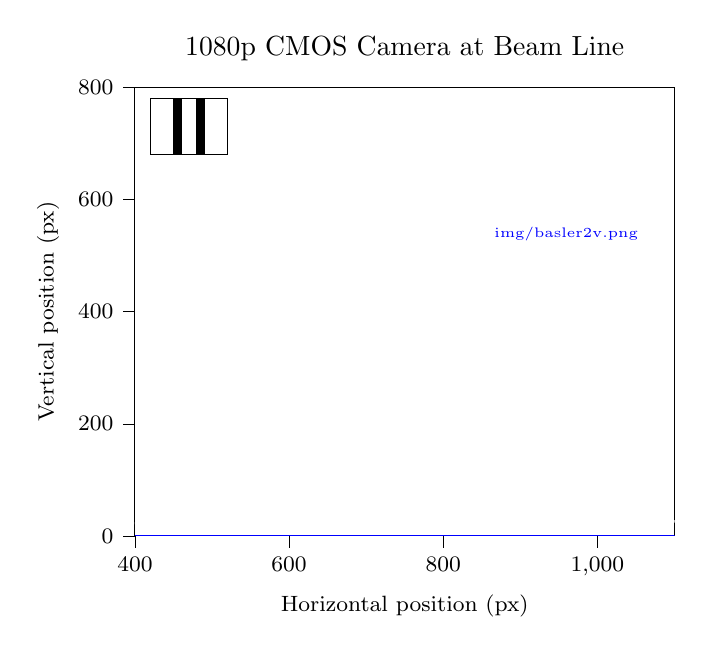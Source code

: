 ﻿% This file was created with tikzplotlib v0.10.1.
\begin{tikzpicture}

\begin{axis}[
title=1080p CMOS Camera at Beam Line,
try min ticks=5,
max space between ticks=60,
tick align=outside,
tick pos=left,
x grid style={darkgray176},
xlabel={Horizontal position (px)},
xmin=400, xmax=1100,
xtick style={color=black},
y grid style={darkgray176},
ylabel={Vertical position (px)},
ymin=0, ymax=800,
ytick style={color=black},
label style={font=\footnotesize},
tick  label style={font=\footnotesize},
legend style={font=\footnotesize}
]

\addplot graphics [includegraphics cmd=\pgfimage,xmin=0, xmax=1919, ymin=0, ymax=1079] {img/basler2v.png};
\addplot [thick, white]
coordinates {%
(0,1.352)
(1,1.422)
(2,2.093)
(3,2.215)
(4,2.137)
(5,1.985)
(6,2.152)
(7,2.359)
(8,1.685)
(9,1.7)
(10,2.152)
(11,2.159)
(12,2.033)
(13,1.819)
(14,2.367)
(15,2.611)
(16,1.974)
(17,1.833)
(18,2.244)
(19,2.359)
(20,1.881)
(21,1.878)
(22,2.385)
(23,2.404)
(24,1.874)
(25,1.789)
(26,2.563)
(27,2.704)
(28,2.17)
(29,2.093)
(30,2.137)
(31,2.259)
(32,1.833)
(33,1.948)
(34,2.533)
(35,2.637)
(36,2.219)
(37,2.011)
(38,2.367)
(39,2.467)
(40,2.137)
(41,2.0)
(42,2.437)
(43,2.53)
(44,2.293)
(45,2.022)
(46,2.352)
(47,2.526)
(48,2.152)
(49,2.122)
(50,2.356)
(51,2.533)
(52,2.185)
(53,2.052)
(54,2.604)
(55,2.715)
(56,2.067)
(57,2.052)
(58,2.496)
(59,2.678)
(60,2.152)
(61,2.056)
(62,2.47)
(63,2.767)
(64,2.093)
(65,2.085)
(66,2.656)
(67,2.867)
(68,2.478)
(69,2.3)
(70,2.519)
(71,2.6)
(72,2.244)
(73,2.096)
(74,2.656)
(75,2.707)
(76,2.507)
(77,2.237)
(78,2.793)
(79,2.841)
(80,2.467)
(81,2.589)
(82,2.859)
(83,2.833)
(84,2.507)
(85,2.47)
(86,2.893)
(87,2.967)
(88,2.441)
(89,2.407)
(90,3.374)
(91,3.422)
(92,3.056)
(93,2.933)
(94,2.904)
(95,3.026)
(96,2.796)
(97,2.696)
(98,3.233)
(99,3.367)
(100,3.022)
(101,2.967)
(102,3.341)
(103,3.422)
(104,2.811)
(105,2.907)
(106,3.411)
(107,3.485)
(108,3.178)
(109,3.107)
(110,3.504)
(111,3.574)
(112,3.174)
(113,3.156)
(114,3.526)
(115,3.511)
(116,3.248)
(117,3.193)
(118,3.659)
(119,3.756)
(120,3.352)
(121,3.441)
(122,3.789)
(123,3.77)
(124,3.4)
(125,3.326)
(126,3.793)
(127,3.967)
(128,3.515)
(129,3.396)
(130,4.019)
(131,4.17)
(132,3.785)
(133,3.637)
(134,3.974)
(135,4.078)
(136,3.774)
(137,3.819)
(138,4.189)
(139,4.178)
(140,3.9)
(141,3.83)
(142,4.204)
(143,4.337)
(144,4.0)
(145,3.985)
(146,4.419)
(147,4.433)
(148,4.204)
(149,4.03)
(150,4.385)
(151,4.63)
(152,4.144)
(153,4.022)
(154,4.774)
(155,4.889)
(156,4.522)
(157,4.559)
(158,4.444)
(159,4.663)
(160,4.178)
(161,4.27)
(162,4.911)
(163,5.026)
(164,4.681)
(165,4.593)
(166,4.937)
(167,5.085)
(168,4.456)
(169,4.463)
(170,5.022)
(171,5.167)
(172,4.97)
(173,4.885)
(174,5.215)
(175,5.315)
(176,4.9)
(177,4.826)
(178,5.181)
(179,5.356)
(180,4.944)
(181,4.896)
(182,5.459)
(183,5.563)
(184,5.267)
(185,5.304)
(186,5.615)
(187,5.596)
(188,5.174)
(189,5.115)
(190,5.589)
(191,5.689)
(192,5.244)
(193,5.148)
(194,5.856)
(195,5.807)
(196,5.663)
(197,5.522)
(198,5.859)
(199,5.985)
(200,5.493)
(201,5.504)
(202,6.167)
(203,6.248)
(204,5.611)
(205,5.481)
(206,6.27)
(207,6.285)
(208,6.03)
(209,5.989)
(210,6.274)
(211,6.404)
(212,6.015)
(213,5.948)
(214,6.578)
(215,6.689)
(216,6.041)
(217,5.896)
(218,6.752)
(219,6.867)
(220,6.489)
(221,6.407)
(222,6.57)
(223,6.685)
(224,6.404)
(225,6.337)
(226,7.052)
(227,7.022)
(228,6.578)
(229,6.57)
(230,7.137)
(231,7.333)
(232,6.822)
(233,6.863)
(234,7.341)
(235,7.493)
(236,7.181)
(237,6.878)
(238,7.441)
(239,7.626)
(240,7.322)
(241,7.204)
(242,7.667)
(243,7.904)
(244,7.519)
(245,7.341)
(246,7.926)
(247,8.17)
(248,7.667)
(249,7.656)
(250,8.078)
(251,8.189)
(252,7.822)
(253,7.685)
(254,8.326)
(255,8.37)
(256,7.933)
(257,7.985)
(258,8.589)
(259,8.767)
(260,8.37)
(261,8.267)
(262,8.711)
(263,8.9)
(264,8.426)
(265,8.367)
(266,9.041)
(267,9.156)
(268,8.793)
(269,8.767)
(270,9.33)
(271,9.474)
(272,9.078)
(273,8.996)
(274,9.481)
(275,9.719)
(276,9.356)
(277,9.189)
(278,9.926)
(279,9.959)
(280,9.489)
(281,9.663)
(282,10.244)
(283,10.452)
(284,10.122)
(285,10.233)
(286,10.13)
(287,10.407)
(288,10.081)
(289,10.163)
(290,10.807)
(291,10.919)
(292,10.467)
(293,10.556)
(294,10.985)
(295,11.2)
(296,10.726)
(297,10.778)
(298,11.426)
(299,11.5)
(300,11.107)
(301,11.137)
(302,11.752)
(303,11.889)
(304,11.548)
(305,11.511)
(306,12.096)
(307,12.185)
(308,11.756)
(309,11.841)
(310,12.293)
(311,12.593)
(312,12.204)
(313,12.296)
(314,12.77)
(315,13.026)
(316,12.422)
(317,12.626)
(318,13.041)
(319,13.063)
(320,12.826)
(321,12.941)
(322,13.448)
(323,13.663)
(324,13.196)
(325,13.326)
(326,13.919)
(327,14.033)
(328,13.604)
(329,13.489)
(330,14.219)
(331,14.481)
(332,14.122)
(333,14.063)
(334,14.785)
(335,14.941)
(336,14.426)
(337,14.544)
(338,15.056)
(339,15.278)
(340,14.93)
(341,14.915)
(342,15.526)
(343,15.648)
(344,15.248)
(345,15.374)
(346,16.122)
(347,16.319)
(348,16.1)
(349,16.181)
(350,16.352)
(351,16.563)
(352,16.326)
(353,16.185)
(354,16.937)
(355,17.107)
(356,16.896)
(357,16.841)
(358,17.5)
(359,17.744)
(360,17.363)
(361,17.422)
(362,18.219)
(363,18.237)
(364,18.015)
(365,17.9)
(366,18.544)
(367,18.778)
(368,18.322)
(369,18.378)
(370,19.204)
(371,19.326)
(372,18.948)
(373,18.874)
(374,19.726)
(375,19.8)
(376,19.411)
(377,19.463)
(378,20.111)
(379,20.285)
(380,19.926)
(381,20.004)
(382,20.626)
(383,20.97)
(384,20.548)
(385,20.607)
(386,21.459)
(387,21.607)
(388,21.293)
(389,21.178)
(390,21.904)
(391,22.056)
(392,21.604)
(393,21.637)
(394,22.452)
(395,22.681)
(396,22.096)
(397,22.122)
(398,22.826)
(399,22.981)
(400,22.537)
(401,22.637)
(402,23.415)
(403,23.441)
(404,23.022)
(405,23.152)
(406,23.863)
(407,24.204)
(408,23.807)
(409,23.844)
(410,24.974)
(411,25.026)
(412,24.785)
(413,25.022)
(414,25.519)
(415,25.537)
(416,25.274)
(417,25.289)
(418,26.156)
(419,26.422)
(420,26.185)
(421,26.219)
(422,26.856)
(423,27.244)
(424,26.678)
(425,26.896)
(426,27.837)
(427,28.096)
(428,27.819)
(429,27.959)
(430,29.011)
(431,29.548)
(432,29.111)
(433,29.578)
(434,30.263)
(435,30.778)
(436,30.644)
(437,30.819)
(438,31.596)
(439,32.089)
(440,31.904)
(441,32.244)
(442,32.956)
(443,33.456)
(444,33.219)
(445,33.467)
(446,34.289)
(447,34.452)
(448,34.37)
(449,34.622)
(450,35.352)
(451,35.715)
(452,35.796)
(453,36.019)
(454,36.793)
(455,37.226)
(456,36.996)
(457,37.2)
(458,38.163)
(459,38.711)
(460,38.619)
(461,38.885)
(462,39.785)
(463,40.404)
(464,40.259)
(465,40.426)
(466,41.244)
(467,41.411)
(468,41.322)
(469,41.478)
(470,42.122)
(471,42.611)
(472,42.563)
(473,42.411)
(474,43.707)
(475,43.841)
(476,43.77)
(477,43.944)
(478,43.996)
(479,44.381)
(480,44.378)
(481,44.526)
(482,45.641)
(483,46.0)
(484,45.815)
(485,46.022)
(486,46.841)
(487,47.052)
(488,46.763)
(489,47.185)
(490,48.119)
(491,48.43)
(492,48.167)
(493,48.237)
(494,49.037)
(495,49.274)
(496,49.222)
(497,49.256)
(498,49.904)
(499,50.389)
(500,49.978)
(501,50.007)
(502,50.904)
(503,50.907)
(504,50.767)
(505,50.974)
(506,51.596)
(507,51.959)
(508,52.015)
(509,52.159)
(510,53.078)
(511,53.344)
(512,53.419)
(513,53.696)
(514,54.789)
(515,55.319)
(516,55.174)
(517,55.489)
(518,56.248)
(519,56.759)
(520,56.219)
(521,56.533)
(522,57.626)
(523,57.759)
(524,57.541)
(525,57.678)
(526,58.493)
(527,59.044)
(528,58.47)
(529,58.567)
(530,59.296)
(531,59.737)
(532,59.404)
(533,59.585)
(534,60.319)
(535,60.526)
(536,60.381)
(537,60.367)
(538,61.615)
(539,61.948)
(540,61.622)
(541,61.756)
(542,62.115)
(543,62.348)
(544,62.141)
(545,62.393)
(546,63.178)
(547,63.352)
(548,63.189)
(549,63.219)
(550,63.993)
(551,64.07)
(552,63.856)
(553,63.859)
(554,64.8)
(555,64.907)
(556,64.652)
(557,64.819)
(558,65.633)
(559,65.826)
(560,65.456)
(561,65.715)
(562,66.396)
(563,66.567)
(564,66.2)
(565,66.196)
(566,66.763)
(567,67.256)
(568,66.57)
(569,66.556)
(570,67.293)
(571,67.67)
(572,67.244)
(573,67.293)
(574,67.722)
(575,68.13)
(576,67.707)
(577,68.226)
(578,69.011)
(579,69.485)
(580,69.237)
(581,69.533)
(582,70.133)
(583,70.274)
(584,70.248)
(585,70.256)
(586,70.863)
(587,70.948)
(588,70.593)
(589,70.348)
(590,70.852)
(591,71.148)
(592,70.278)
(593,70.196)
(594,70.563)
(595,70.622)
(596,69.911)
(597,69.719)
(598,70.181)
(599,70.278)
(600,69.726)
(601,69.804)
(602,70.741)
(603,71.019)
(604,71.093)
(605,71.441)
(606,71.911)
(607,72.422)
(608,72.763)
(609,73.563)
(610,74.433)
(611,75.133)
(612,75.089)
(613,75.659)
(614,76.77)
(615,77.6)
(616,77.756)
(617,78.004)
(618,79.178)
(619,79.374)
(620,79.43)
(621,79.937)
(622,80.722)
(623,81.252)
(624,81.019)
(625,81.485)
(626,82.53)
(627,82.811)
(628,82.996)
(629,83.356)
(630,84.507)
(631,85.207)
(632,85.363)
(633,86.111)
(634,87.337)
(635,88.093)
(636,88.63)
(637,89.385)
(638,91.211)
(639,92.233)
(640,92.889)
(641,94.259)
(642,95.826)
(643,97.156)
(644,98.222)
(645,99.915)
(646,101.581)
(647,103.611)
(648,104.889)
(649,107.133)
(650,109.23)
(651,111.522)
(652,113.552)
(653,115.607)
(654,118.685)
(655,121.867)
(656,123.596)
(657,126.285)
(658,129.619)
(659,132.585)
(660,134.574)
(661,137.633)
(662,140.707)
(663,143.685)
(664,145.674)
(665,147.874)
(666,151.393)
(667,153.704)
(668,155.048)
(669,157.285)
(670,159.085)
(671,160.926)
(672,161.404)
(673,162.904)
(674,164.3)
(675,164.574)
(676,164.726)
(677,164.341)
(678,165.259)
(679,165.315)
(680,164.015)
(681,163.467)
(682,163.737)
(683,162.656)
(684,161.77)
(685,160.87)
(686,160.574)
(687,159.23)
(688,157.885)
(689,157.211)
(690,156.715)
(691,155.826)
(692,154.415)
(693,153.919)
(694,153.7)
(695,153.219)
(696,152.252)
(697,152.241)
(698,152.344)
(699,152.133)
(700,151.152)
(701,151.107)
(702,151.53)
(703,151.063)
(704,150.626)
(705,150.789)
(706,150.752)
(707,151.004)
(708,150.004)
(709,150.144)
(710,150.033)
(711,150.233)
(712,149.133)
(713,148.826)
(714,149.104)
(715,148.97)
(716,148.485)
(717,147.97)
(718,147.826)
(719,147.856)
(720,146.863)
(721,146.819)
(722,147.278)
(723,146.896)
(724,146.941)
(725,146.774)
(726,147.133)
(727,147.426)
(728,147.596)
(729,147.559)
(730,148.807)
(731,149.178)
(732,149.119)
(733,149.719)
(734,150.989)
(735,151.752)
(736,152.207)
(737,153.781)
(738,155.163)
(739,155.978)
(740,157.041)
(741,157.707)
(742,159.759)
(743,161.03)
(744,161.304)
(745,163.107)
(746,164.485)
(747,165.552)
(748,166.563)
(749,167.233)
(750,168.952)
(751,170.333)
(752,170.211)
(753,171.356)
(754,171.896)
(755,172.944)
(756,172.811)
(757,173.441)
(758,174.296)
(759,174.619)
(760,173.341)
(761,173.326)
(762,173.693)
(763,173.63)
(764,172.537)
(765,171.711)
(766,171.567)
(767,170.841)
(768,170.248)
(769,169.263)
(770,169.019)
(771,168.056)
(772,166.456)
(773,165.167)
(774,164.141)
(775,163.315)
(776,161.633)
(777,160.204)
(778,159.689)
(779,158.081)
(780,156.859)
(781,155.27)
(782,155.107)
(783,153.896)
(784,152.444)
(785,150.8)
(786,150.048)
(787,149.485)
(788,148.063)
(789,146.489)
(790,146.656)
(791,145.604)
(792,144.589)
(793,143.422)
(794,143.789)
(795,142.552)
(796,142.007)
(797,141.148)
(798,141.081)
(799,140.196)
(800,139.4)
(801,139.256)
(802,139.607)
(803,139.319)
(804,138.763)
(805,138.367)
(806,138.037)
(807,138.407)
(808,137.652)
(809,137.485)
(810,137.241)
(811,137.459)
(812,136.896)
(813,136.556)
(814,136.97)
(815,137.189)
(816,136.274)
(817,136.063)
(818,136.363)
(819,136.344)
(820,135.622)
(821,135.474)
(822,135.974)
(823,135.726)
(824,135.296)
(825,135.178)
(826,135.47)
(827,135.215)
(828,135.07)
(829,134.696)
(830,135.207)
(831,134.763)
(832,134.052)
(833,134.244)
(834,134.563)
(835,134.022)
(836,133.715)
(837,133.119)
(838,133.874)
(839,133.27)
(840,132.552)
(841,132.074)
(842,132.733)
(843,132.37)
(844,131.544)
(845,130.826)
(846,131.337)
(847,130.774)
(848,130.111)
(849,129.867)
(850,129.567)
(851,129.333)
(852,128.13)
(853,128.022)
(854,127.593)
(855,127.27)
(856,125.83)
(857,124.789)
(858,125.207)
(859,124.3)
(860,122.944)
(861,122.133)
(862,121.348)
(863,120.3)
(864,119.011)
(865,117.752)
(866,117.407)
(867,116.493)
(868,115.096)
(869,113.933)
(870,113.144)
(871,112.3)
(872,110.378)
(873,109.315)
(874,108.389)
(875,106.985)
(876,105.841)
(877,104.074)
(878,103.511)
(879,102.115)
(880,100.444)
(881,99.059)
(882,98.367)
(883,96.704)
(884,95.363)
(885,93.996)
(886,93.3)
(887,92.111)
(888,90.611)
(889,89.252)
(890,88.689)
(891,87.567)
(892,86.122)
(893,84.93)
(894,84.363)
(895,83.248)
(896,81.811)
(897,80.822)
(898,80.333)
(899,79.319)
(900,78.107)
(901,76.807)
(902,76.556)
(903,76.144)
(904,74.589)
(905,73.515)
(906,73.174)
(907,72.619)
(908,71.433)
(909,70.215)
(910,70.211)
(911,69.415)
(912,68.174)
(913,67.444)
(914,66.863)
(915,66.289)
(916,65.13)
(917,64.33)
(918,64.111)
(919,63.459)
(920,62.281)
(921,61.637)
(922,61.77)
(923,61.219)
(924,59.97)
(925,59.285)
(926,58.644)
(927,57.952)
(928,57.085)
(929,56.6)
(930,56.363)
(931,55.822)
(932,54.881)
(933,54.085)
(934,54.141)
(935,53.626)
(936,52.37)
(937,51.87)
(938,52.059)
(939,51.559)
(940,50.522)
(941,50.122)
(942,50.181)
(943,49.83)
(944,48.793)
(945,48.037)
(946,48.067)
(947,47.781)
(948,46.789)
(949,46.611)
(950,46.789)
(951,46.452)
(952,45.674)
(953,45.2)
(954,45.189)
(955,45.078)
(956,44.4)
(957,43.907)
(958,44.067)
(959,43.789)
(960,42.856)
(961,42.596)
(962,43.037)
(963,42.756)
(964,42.344)
(965,41.859)
(966,42.126)
(967,42.093)
(968,41.311)
(969,41.1)
(970,41.374)
(971,41.37)
(972,40.73)
(973,40.348)
(974,40.744)
(975,40.607)
(976,40.085)
(977,39.737)
(978,39.989)
(979,40.0)
(980,39.356)
(981,39.267)
(982,39.378)
(983,39.274)
(984,38.548)
(985,38.563)
(986,39.1)
(987,38.963)
(988,38.556)
(989,38.041)
(990,38.215)
(991,38.074)
(992,37.459)
(993,37.485)
(994,38.026)
(995,37.73)
(996,37.152)
(997,36.874)
(998,37.2)
(999,37.156)
(1000,36.363)
(1001,36.367)
(1002,36.726)
(1003,36.648)
(1004,36.259)
(1005,36.033)
(1006,36.43)
(1007,36.348)
(1008,35.804)
(1009,35.767)
(1010,35.804)
(1011,35.919)
(1012,35.393)
(1013,35.293)
(1014,35.644)
(1015,35.648)
(1016,35.244)
(1017,35.067)
(1018,35.278)
(1019,35.378)
(1020,35.0)
(1021,34.8)
(1022,35.37)
(1023,35.47)
(1024,34.867)
(1025,34.774)
(1026,35.256)
(1027,35.27)
(1028,34.752)
(1029,34.711)
(1030,35.089)
(1031,35.126)
(1032,34.585)
(1033,34.6)
(1034,35.059)
(1035,35.119)
(1036,34.585)
(1037,34.307)
(1038,34.722)
(1039,34.974)
(1040,34.515)
(1041,34.322)
(1042,34.674)
(1043,34.478)
(1044,34.178)
(1045,34.104)
(1046,34.356)
(1047,34.37)
(1048,34.0)
(1049,33.652)
(1050,34.281)
(1051,34.4)
(1052,33.963)
(1053,33.578)
(1054,33.681)
(1055,33.426)
(1056,33.119)
(1057,32.915)
(1058,33.426)
(1059,33.167)
(1060,32.615)
(1061,32.359)
(1062,32.4)
(1063,32.537)
(1064,31.985)
(1065,31.67)
(1066,32.111)
(1067,31.963)
(1068,31.304)
(1069,30.911)
(1070,31.148)
(1071,31.23)
(1072,30.641)
(1073,30.2)
(1074,30.489)
(1075,30.493)
(1076,29.848)
(1077,29.519)
(1078,29.841)
(1079,29.622)
(1080,29.23)
(1081,28.948)
(1082,29.156)
(1083,28.967)
(1084,28.459)
(1085,28.037)
(1086,28.27)
(1087,28.23)
(1088,27.719)
(1089,27.644)
(1090,27.793)
(1091,27.515)
(1092,27.007)
(1093,26.856)
(1094,27.122)
(1095,27.004)
(1096,26.311)
(1097,25.959)
(1098,26.526)
(1099,26.315)
(1100,25.763)
(1101,25.5)
(1102,25.993)
(1103,25.896)
(1104,25.411)
(1105,25.119)
(1106,25.319)
(1107,25.337)
(1108,24.767)
(1109,24.485)
(1110,24.919)
(1111,24.819)
(1112,24.204)
(1113,24.122)
(1114,24.619)
(1115,24.426)
(1116,24.007)
(1117,23.752)
(1118,23.763)
(1119,23.685)
(1120,23.3)
(1121,23.167)
(1122,23.778)
(1123,23.596)
(1124,23.167)
(1125,22.878)
(1126,23.185)
(1127,23.193)
(1128,22.541)
(1129,22.315)
(1130,22.87)
(1131,22.974)
(1132,22.363)
(1133,21.911)
(1134,22.544)
(1135,22.559)
(1136,21.937)
(1137,21.793)
(1138,22.178)
(1139,22.126)
(1140,21.67)
(1141,21.367)
(1142,21.97)
(1143,21.767)
(1144,21.274)
(1145,21.178)
(1146,21.519)
(1147,21.589)
(1148,20.922)
(1149,20.819)
(1150,21.285)
(1151,21.237)
(1152,20.748)
(1153,20.652)
(1154,21.052)
(1155,21.104)
(1156,20.73)
(1157,20.419)
(1158,20.77)
(1159,20.915)
(1160,20.093)
(1161,20.03)
(1162,20.748)
(1163,20.574)
(1164,20.122)
(1165,20.048)
(1166,20.23)
(1167,20.304)
(1168,19.837)
(1169,19.737)
(1170,20.078)
(1171,19.919)
(1172,19.585)
(1173,19.493)
(1174,19.859)
(1175,19.9)
(1176,19.274)
(1177,19.293)
(1178,19.893)
(1179,19.756)
(1180,19.378)
(1181,19.1)
(1182,19.278)
(1183,19.211)
(1184,18.73)
(1185,18.567)
(1186,19.037)
(1187,19.156)
(1188,18.574)
(1189,18.348)
(1190,18.785)
(1191,18.759)
(1192,18.144)
(1193,18.093)
(1194,18.511)
(1195,18.407)
(1196,17.915)
(1197,17.778)
(1198,18.207)
(1199,18.222)
(1200,17.593)
(1201,17.522)
(1202,17.933)
(1203,17.874)
(1204,17.259)
(1205,17.207)
(1206,17.548)
(1207,17.581)
(1208,16.993)
(1209,16.819)
(1210,17.219)
(1211,17.3)
(1212,16.763)
(1213,16.567)
(1214,17.019)
(1215,16.881)
(1216,16.348)
(1217,16.148)
(1218,16.57)
(1219,16.57)
(1220,16.181)
(1221,15.974)
(1222,16.319)
(1223,16.196)
(1224,15.696)
(1225,15.589)
(1226,16.126)
(1227,15.852)
(1228,15.459)
(1229,15.207)
(1230,15.681)
(1231,15.748)
(1232,15.052)
(1233,15.067)
(1234,15.448)
(1235,15.411)
(1236,14.8)
(1237,14.515)
(1238,15.056)
(1239,14.981)
(1240,14.333)
(1241,14.319)
(1242,14.904)
(1243,14.841)
(1244,14.311)
(1245,14.059)
(1246,14.163)
(1247,14.07)
(1248,13.663)
(1249,13.607)
(1250,14.059)
(1251,14.022)
(1252,13.433)
(1253,13.267)
(1254,13.622)
(1255,13.544)
(1256,12.893)
(1257,12.863)
(1258,13.263)
(1259,13.344)
(1260,12.759)
(1261,12.63)
(1262,13.03)
(1263,13.004)
(1264,12.448)
(1265,12.381)
(1266,12.696)
(1267,12.604)
(1268,12.111)
(1269,12.056)
(1270,12.47)
(1271,12.393)
(1272,12.015)
(1273,11.781)
(1274,12.137)
(1275,12.093)
(1276,11.504)
(1277,11.463)
(1278,11.907)
(1279,11.926)
(1280,11.463)
(1281,11.426)
(1282,11.793)
(1283,11.796)
(1284,11.222)
(1285,11.074)
(1286,11.37)
(1287,11.581)
(1288,10.878)
(1289,10.689)
(1290,11.152)
(1291,11.074)
(1292,10.848)
(1293,10.533)
(1294,10.996)
(1295,10.911)
(1296,10.541)
(1297,10.367)
(1298,10.848)
(1299,10.756)
(1300,10.281)
(1301,10.133)
(1302,10.633)
(1303,10.544)
(1304,10.019)
(1305,9.852)
(1306,10.641)
(1307,10.719)
(1308,10.226)
(1309,10.085)
(1310,9.985)
(1311,9.937)
(1312,9.496)
(1313,9.493)
(1314,10.107)
(1315,10.0)
(1316,9.533)
(1317,9.474)
(1318,9.878)
(1319,9.778)
(1320,9.174)
(1321,9.052)
(1322,9.578)
(1323,9.611)
(1324,9.1)
(1325,8.852)
(1326,9.507)
(1327,9.348)
(1328,8.767)
(1329,8.785)
(1330,9.163)
(1331,9.207)
(1332,8.548)
(1333,8.444)
(1334,9.093)
(1335,8.989)
(1336,8.6)
(1337,8.407)
(1338,9.03)
(1339,8.911)
(1340,8.359)
(1341,8.237)
(1342,8.574)
(1343,8.741)
(1344,8.004)
(1345,8.104)
(1346,8.604)
(1347,8.485)
(1348,8.085)
(1349,7.878)
(1350,8.519)
(1351,8.585)
(1352,7.781)
(1353,7.804)
(1354,8.267)
(1355,8.281)
(1356,7.663)
(1357,7.496)
(1358,8.207)
(1359,8.233)
(1360,7.585)
(1361,7.485)
(1362,8.011)
(1363,8.089)
(1364,7.478)
(1365,7.207)
(1366,7.878)
(1367,7.948)
(1368,7.207)
(1369,7.115)
(1370,7.707)
(1371,7.974)
(1372,7.396)
(1373,7.359)
(1374,7.33)
(1375,7.515)
(1376,6.963)
(1377,6.956)
(1378,7.537)
(1379,7.574)
(1380,7.089)
(1381,7.022)
(1382,7.333)
(1383,7.281)
(1384,6.633)
(1385,6.611)
(1386,7.141)
(1387,7.207)
(1388,6.8)
(1389,6.496)
(1390,7.052)
(1391,7.0)
(1392,6.444)
(1393,6.422)
(1394,6.77)
(1395,6.856)
(1396,6.322)
(1397,6.022)
(1398,6.763)
(1399,6.578)
(1400,6.326)
(1401,6.089)
(1402,6.448)
(1403,6.567)
(1404,5.941)
(1405,5.781)
(1406,6.307)
(1407,6.43)
(1408,5.789)
(1409,5.667)
(1410,6.226)
(1411,6.211)
(1412,5.715)
(1413,5.615)
(1414,6.03)
(1415,5.967)
(1416,5.444)
(1417,5.463)
(1418,5.893)
(1419,5.922)
(1420,5.352)
(1421,5.178)
(1422,5.722)
(1423,5.767)
(1424,5.226)
(1425,5.126)
(1426,5.407)
(1427,5.563)
(1428,5.059)
(1429,4.981)
(1430,5.452)
(1431,5.493)
(1432,4.911)
(1433,4.822)
(1434,5.537)
(1435,5.504)
(1436,5.059)
(1437,4.981)
(1438,4.996)
(1439,5.074)
(1440,4.574)
(1441,4.504)
(1442,5.056)
(1443,5.122)
(1444,4.6)
(1445,4.596)
(1446,4.941)
(1447,4.919)
(1448,4.481)
(1449,4.359)
(1450,4.774)
(1451,4.822)
(1452,4.344)
(1453,4.274)
(1454,4.667)
(1455,4.744)
(1456,4.278)
(1457,4.163)
(1458,4.463)
(1459,4.689)
(1460,4.089)
(1461,3.993)
(1462,4.474)
(1463,4.593)
(1464,4.144)
(1465,4.007)
(1466,4.374)
(1467,4.496)
(1468,3.933)
(1469,3.856)
(1470,4.285)
(1471,4.281)
(1472,3.789)
(1473,3.733)
(1474,4.252)
(1475,4.215)
(1476,3.915)
(1477,3.759)
(1478,4.1)
(1479,4.141)
(1480,3.659)
(1481,3.563)
(1482,4.096)
(1483,4.048)
(1484,3.744)
(1485,3.47)
(1486,4.033)
(1487,4.111)
(1488,3.752)
(1489,3.596)
(1490,3.841)
(1491,3.907)
(1492,3.578)
(1493,3.381)
(1494,3.856)
(1495,3.922)
(1496,3.359)
(1497,3.315)
(1498,3.963)
(1499,4.093)
(1500,3.781)
(1501,3.63)
(1502,3.541)
(1503,3.622)
(1504,3.296)
(1505,3.159)
(1506,3.759)
(1507,3.87)
(1508,3.456)
(1509,3.293)
(1510,3.611)
(1511,3.737)
(1512,3.304)
(1513,3.181)
(1514,3.674)
(1515,3.711)
(1516,3.4)
(1517,3.156)
(1518,3.667)
(1519,3.581)
(1520,3.137)
(1521,3.1)
(1522,3.444)
(1523,3.485)
(1524,2.978)
(1525,3.044)
(1526,3.589)
(1527,3.541)
(1528,3.085)
(1529,3.011)
(1530,3.415)
(1531,3.437)
(1532,3.03)
(1533,2.874)
(1534,3.326)
(1535,3.352)
(1536,2.944)
(1537,2.907)
(1538,3.407)
(1539,3.344)
(1540,2.956)
(1541,2.896)
(1542,3.189)
(1543,3.241)
(1544,2.815)
(1545,2.704)
(1546,3.17)
(1547,3.096)
(1548,2.896)
(1549,2.715)
(1550,3.156)
(1551,3.248)
(1552,2.752)
(1553,2.644)
(1554,3.059)
(1555,3.044)
(1556,2.707)
(1557,2.519)
(1558,2.915)
(1559,3.03)
(1560,2.456)
(1561,2.411)
(1562,3.104)
(1563,3.152)
(1564,2.763)
(1565,2.67)
(1566,2.648)
(1567,2.659)
(1568,2.407)
(1569,2.289)
(1570,2.844)
(1571,2.933)
(1572,2.441)
(1573,2.333)
(1574,2.659)
(1575,2.748)
(1576,2.278)
(1577,2.189)
(1578,2.652)
(1579,2.7)
(1580,2.278)
(1581,2.148)
(1582,2.548)
(1583,2.7)
(1584,2.148)
(1585,2.078)
(1586,2.363)
(1587,2.444)
(1588,2.126)
(1589,1.859)
(1590,2.478)
(1591,2.578)
(1592,2.03)
(1593,1.926)
(1594,2.467)
(1595,2.43)
(1596,1.952)
(1597,1.759)
(1598,2.181)
(1599,2.315)
(1600,1.719)
(1601,1.626)
(1602,2.281)
(1603,2.344)
(1604,1.904)
(1605,1.741)
(1606,2.104)
(1607,2.115)
(1608,1.693)
(1609,1.663)
(1610,1.967)
(1611,2.107)
(1612,1.715)
(1613,1.548)
(1614,2.107)
(1615,2.133)
(1616,1.578)
(1617,1.474)
(1618,1.919)
(1619,2.078)
(1620,1.611)
(1621,1.433)
(1622,1.944)
(1623,1.974)
(1624,1.463)
(1625,1.356)
(1626,2.237)
(1627,2.211)
(1628,1.696)
(1629,1.581)
(1630,1.73)
(1631,1.7)
(1632,1.437)
(1633,1.281)
(1634,1.952)
(1635,2.0)
(1636,1.489)
(1637,1.337)
(1638,1.733)
(1639,1.793)
(1640,1.278)
(1641,1.193)
(1642,1.774)
(1643,1.785)
(1644,1.452)
(1645,1.359)
(1646,1.685)
(1647,1.863)
(1648,1.352)
(1649,1.311)
(1650,1.648)
(1651,1.722)
(1652,1.322)
(1653,1.17)
(1654,1.667)
(1655,1.781)
(1656,1.311)
(1657,1.244)
(1658,1.578)
(1659,1.707)
(1660,1.204)
(1661,1.078)
(1662,1.726)
(1663,1.656)
(1664,1.085)
(1665,1.148)
(1666,1.596)
(1667,1.77)
(1668,1.4)
(1669,1.2)
(1670,1.659)
(1671,1.567)
(1672,1.226)
(1673,1.074)
(1674,1.678)
(1675,1.652)
(1676,1.278)
(1677,1.067)
(1678,1.604)
(1679,1.844)
(1680,1.248)
(1681,1.211)
(1682,1.685)
(1683,1.63)
(1684,1.059)
(1685,1.07)
(1686,1.47)
(1687,1.596)
(1688,0.922)
(1689,0.967)
(1690,1.974)
(1691,2.03)
(1692,1.47)
(1693,1.3)
(1694,1.333)
(1695,1.467)
(1696,1.063)
(1697,0.944)
(1698,1.667)
(1699,1.674)
(1700,1.204)
(1701,1.159)
(1702,1.496)
(1703,1.707)
(1704,1.096)
(1705,1.081)
(1706,1.567)
(1707,1.652)
(1708,1.174)
(1709,1.026)
(1710,1.53)
(1711,1.596)
(1712,1.13)
(1713,1.093)
(1714,1.4)
(1715,1.615)
(1716,1.148)
(1717,1.004)
(1718,1.452)
(1719,1.589)
(1720,0.974)
(1721,0.974)
(1722,1.396)
(1723,1.485)
(1724,0.989)
(1725,0.841)
(1726,1.304)
(1727,1.433)
(1728,1.007)
(1729,0.944)
(1730,1.463)
(1731,1.552)
(1732,1.126)
(1733,0.874)
(1734,1.315)
(1735,1.456)
(1736,0.822)
(1737,0.83)
(1738,1.319)
(1739,1.381)
(1740,0.919)
(1741,0.789)
(1742,1.237)
(1743,1.393)
(1744,1.015)
(1745,0.878)
(1746,1.096)
(1747,1.3)
(1748,0.893)
(1749,0.674)
(1750,1.167)
(1751,1.333)
(1752,0.63)
(1753,0.707)
(1754,1.241)
(1755,1.515)
(1756,1.044)
(1757,0.926)
(1758,1.019)
(1759,1.152)
(1760,0.604)
(1761,0.641)
(1762,1.222)
(1763,1.293)
(1764,0.867)
(1765,0.741)
(1766,1.041)
(1767,1.189)
(1768,0.615)
(1769,0.559)
(1770,1.019)
(1771,1.067)
(1772,0.804)
(1773,0.559)
(1774,0.896)
(1775,1.085)
(1776,0.615)
(1777,0.585)
(1778,0.907)
(1779,1.096)
(1780,0.581)
(1781,0.622)
(1782,1.044)
(1783,1.048)
(1784,0.644)
(1785,0.544)
(1786,0.859)
(1787,0.996)
(1788,0.57)
(1789,0.474)
(1790,0.911)
(1791,0.956)
(1792,0.533)
(1793,0.493)
(1794,0.963)
(1795,1.052)
(1796,0.641)
(1797,0.548)
(1798,0.896)
(1799,0.944)
(1800,0.474)
(1801,0.419)
(1802,0.741)
(1803,0.885)
(1804,0.53)
(1805,0.415)
(1806,0.748)
(1807,0.974)
(1808,0.444)
(1809,0.507)
(1810,0.674)
(1811,0.967)
(1812,0.533)
(1813,0.493)
(1814,0.811)
(1815,0.919)
(1816,0.433)
(1817,0.43)
(1818,0.989)
(1819,1.2)
(1820,0.633)
(1821,0.644)
(1822,0.652)
(1823,0.7)
(1824,0.474)
(1825,0.5)
(1826,0.989)
(1827,1.13)
(1828,0.552)
(1829,0.411)
(1830,0.844)
(1831,0.993)
(1832,0.574)
(1833,0.43)
(1834,0.83)
(1835,0.856)
(1836,0.626)
(1837,0.43)
(1838,0.893)
(1839,0.907)
(1840,0.478)
(1841,0.507)
(1842,0.811)
(1843,0.881)
(1844,0.552)
(1845,0.426)
(1846,0.881)
(1847,0.981)
(1848,0.548)
(1849,0.485)
(1850,0.815)
(1851,0.874)
(1852,0.578)
(1853,0.467)
(1854,0.756)
(1855,0.922)
(1856,0.459)
(1857,0.522)
(1858,1.004)
(1859,0.948)
(1860,0.556)
(1861,0.444)
(1862,0.733)
(1863,0.959)
(1864,0.441)
(1865,0.426)
(1866,0.841)
(1867,0.837)
(1868,0.496)
(1869,0.411)
(1870,0.896)
(1871,1.052)
(1872,0.57)
(1873,0.507)
(1874,0.826)
(1875,0.826)
(1876,0.53)
(1877,0.474)
(1878,0.77)
(1879,0.996)
(1880,0.433)
(1881,0.474)
(1882,1.033)
(1883,1.256)
(1884,0.752)
(1885,0.581)
(1886,0.693)
(1887,0.752)
(1888,0.393)
(1889,0.485)
(1890,0.941)
(1891,1.089)
(1892,0.626)
(1893,0.463)
(1894,0.922)
(1895,0.885)
(1896,0.407)
(1897,0.422)
(1898,0.859)
(1899,0.993)
(1900,0.552)
(1901,0.489)
(1902,0.893)
(1903,0.937)
(1904,0.574)
(1905,0.493)
(1906,0.722)
(1907,0.756)
(1908,0.489)
(1909,0.448)
(1910,0.704)
(1911,0.926)
(1912,0.47)
(1913,0.459)
(1914,0.744)
(1915,0.752)
(1916,0.441)
(1917,0.348)
(1918,0.726)
(1919,0.826)
};

\draw[fill=white] (420,680) rectangle (520,780);
\draw[fill=black] (450,680) rectangle (460,780);
\draw[fill=black] (480,680) rectangle (490,780);
\node[align=center,anchor=center,font=\tiny,white] at (470,645) {Mask};
\end{axis}

\end{tikzpicture}
